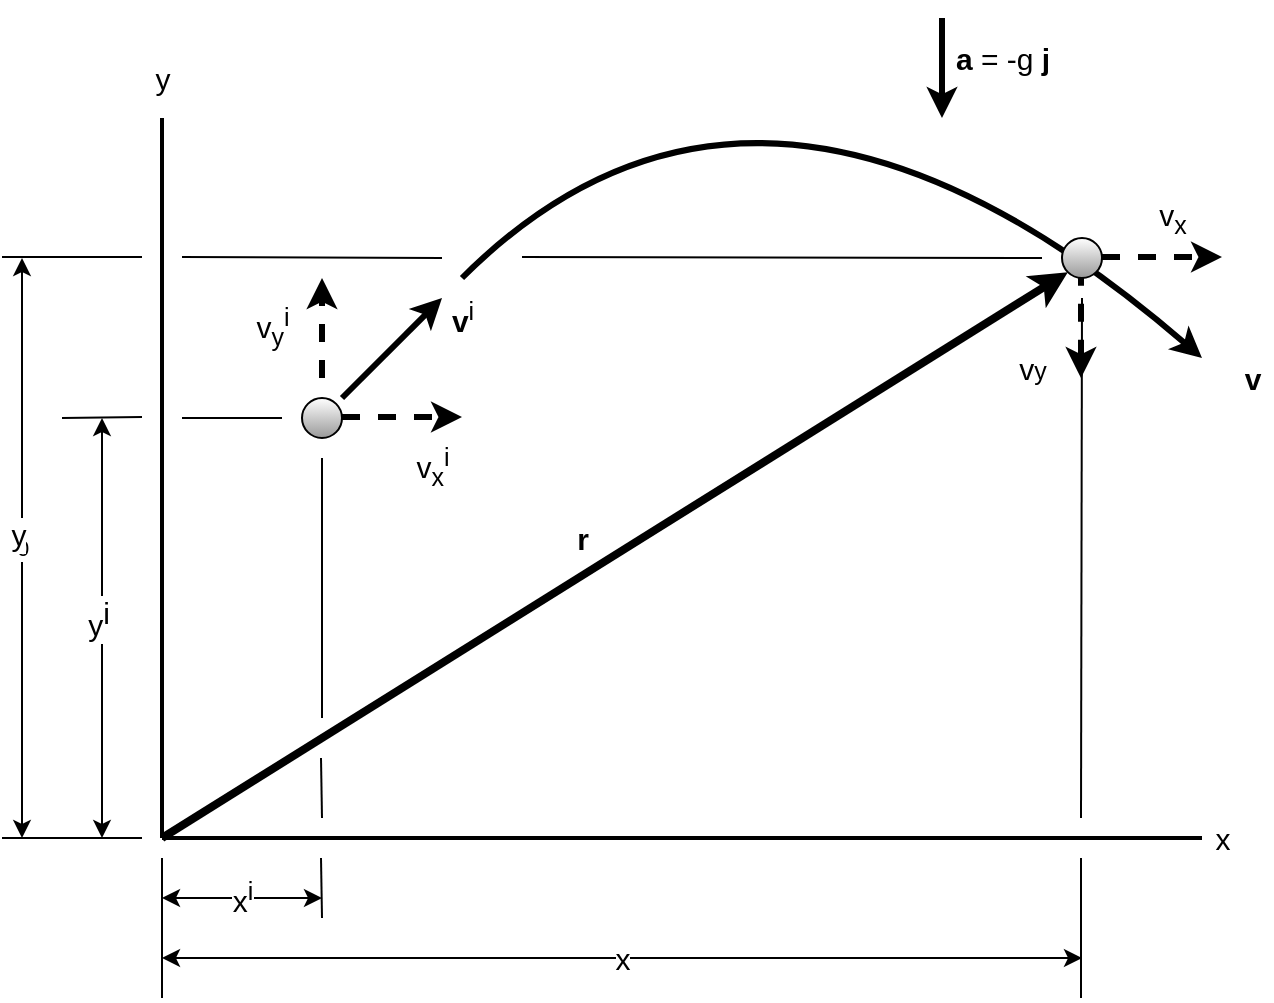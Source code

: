 <mxfile version="14.4.2" type="device"><diagram id="73biRPUC8Hnzz9GWG-GK" name="Page-1"><mxGraphModel dx="1033" dy="882" grid="1" gridSize="10" guides="0" tooltips="1" connect="1" arrows="1" fold="1" page="1" pageScale="1" pageWidth="1100" pageHeight="850" math="0" shadow="0"><root><mxCell id="0"/><mxCell id="1" parent="0"/><mxCell id="gZwf_FNko7tllJNPzXko-1" value="" style="endArrow=none;html=1;strokeWidth=2;" edge="1" parent="1"><mxGeometry width="50" height="50" relative="1" as="geometry"><mxPoint x="160" y="720" as="sourcePoint"/><mxPoint x="680" y="720" as="targetPoint"/></mxGeometry></mxCell><mxCell id="gZwf_FNko7tllJNPzXko-2" value="" style="endArrow=none;html=1;strokeWidth=2;" edge="1" parent="1"><mxGeometry width="50" height="50" relative="1" as="geometry"><mxPoint x="160" y="720" as="sourcePoint"/><mxPoint x="160" y="360" as="targetPoint"/><Array as="points"><mxPoint x="160" y="720"/></Array></mxGeometry></mxCell><mxCell id="gZwf_FNko7tllJNPzXko-6" value="" style="ellipse;whiteSpace=wrap;html=1;aspect=fixed;fillColor=#999999;gradientColor=#ffffff;gradientDirection=north;" vertex="1" parent="1"><mxGeometry x="230" y="500" width="20" height="20" as="geometry"/></mxCell><mxCell id="gZwf_FNko7tllJNPzXko-8" value="" style="endArrow=classic;html=1;strokeWidth=4;entryX=0;entryY=1;entryDx=0;entryDy=0;" edge="1" parent="1" target="gZwf_FNko7tllJNPzXko-4"><mxGeometry width="50" height="50" relative="1" as="geometry"><mxPoint x="160" y="720" as="sourcePoint"/><mxPoint x="430" y="500" as="targetPoint"/></mxGeometry></mxCell><mxCell id="gZwf_FNko7tllJNPzXko-12" value="" style="curved=1;endArrow=classic;html=1;strokeWidth=3;" edge="1" parent="1"><mxGeometry width="50" height="50" relative="1" as="geometry"><mxPoint x="310" y="440" as="sourcePoint"/><mxPoint x="680" y="480" as="targetPoint"/><Array as="points"><mxPoint x="460" y="290"/></Array></mxGeometry></mxCell><mxCell id="gZwf_FNko7tllJNPzXko-4" value="" style="ellipse;whiteSpace=wrap;html=1;aspect=fixed;fillColor=#999999;gradientColor=#ffffff;gradientDirection=north;" vertex="1" parent="1"><mxGeometry x="610" y="420" width="20" height="20" as="geometry"/></mxCell><mxCell id="gZwf_FNko7tllJNPzXko-16" value="" style="endArrow=none;html=1;strokeWidth=1;" edge="1" parent="1"><mxGeometry width="50" height="50" relative="1" as="geometry"><mxPoint x="150" y="720" as="sourcePoint"/><mxPoint x="80" y="720" as="targetPoint"/></mxGeometry></mxCell><mxCell id="gZwf_FNko7tllJNPzXko-17" value="" style="endArrow=none;html=1;strokeWidth=1;" edge="1" parent="1"><mxGeometry width="50" height="50" relative="1" as="geometry"><mxPoint x="150" y="429.5" as="sourcePoint"/><mxPoint x="80" y="429.5" as="targetPoint"/></mxGeometry></mxCell><mxCell id="gZwf_FNko7tllJNPzXko-18" value="" style="endArrow=none;html=1;strokeWidth=1;" edge="1" parent="1"><mxGeometry width="50" height="50" relative="1" as="geometry"><mxPoint x="150" y="509.5" as="sourcePoint"/><mxPoint x="110" y="510" as="targetPoint"/></mxGeometry></mxCell><mxCell id="gZwf_FNko7tllJNPzXko-19" value="" style="endArrow=none;html=1;strokeWidth=1;" edge="1" parent="1"><mxGeometry width="50" height="50" relative="1" as="geometry"><mxPoint x="300" y="430" as="sourcePoint"/><mxPoint x="170" y="429.5" as="targetPoint"/></mxGeometry></mxCell><mxCell id="gZwf_FNko7tllJNPzXko-20" value="" style="endArrow=none;html=1;strokeWidth=1;" edge="1" parent="1"><mxGeometry width="50" height="50" relative="1" as="geometry"><mxPoint x="600" y="430" as="sourcePoint"/><mxPoint x="340" y="429.5" as="targetPoint"/></mxGeometry></mxCell><mxCell id="gZwf_FNko7tllJNPzXko-21" value="" style="endArrow=none;html=1;strokeWidth=1;" edge="1" parent="1"><mxGeometry width="50" height="50" relative="1" as="geometry"><mxPoint x="220" y="510" as="sourcePoint"/><mxPoint x="170" y="510" as="targetPoint"/></mxGeometry></mxCell><mxCell id="gZwf_FNko7tllJNPzXko-22" value="" style="endArrow=none;html=1;strokeWidth=1;" edge="1" parent="1"><mxGeometry width="50" height="50" relative="1" as="geometry"><mxPoint x="160" y="800" as="sourcePoint"/><mxPoint x="160" y="730" as="targetPoint"/></mxGeometry></mxCell><mxCell id="gZwf_FNko7tllJNPzXko-23" value="" style="endArrow=none;html=1;strokeWidth=1;" edge="1" parent="1"><mxGeometry width="50" height="50" relative="1" as="geometry"><mxPoint x="619.5" y="800" as="sourcePoint"/><mxPoint x="619.5" y="730" as="targetPoint"/></mxGeometry></mxCell><mxCell id="gZwf_FNko7tllJNPzXko-24" value="" style="endArrow=none;html=1;strokeWidth=1;" edge="1" parent="1"><mxGeometry width="50" height="50" relative="1" as="geometry"><mxPoint x="619.5" y="710" as="sourcePoint"/><mxPoint x="620" y="450" as="targetPoint"/></mxGeometry></mxCell><mxCell id="gZwf_FNko7tllJNPzXko-25" value="" style="endArrow=none;html=1;strokeWidth=1;" edge="1" parent="1"><mxGeometry width="50" height="50" relative="1" as="geometry"><mxPoint x="240" y="760" as="sourcePoint"/><mxPoint x="239.5" y="730" as="targetPoint"/></mxGeometry></mxCell><mxCell id="gZwf_FNko7tllJNPzXko-26" value="" style="endArrow=none;html=1;strokeWidth=1;" edge="1" parent="1"><mxGeometry width="50" height="50" relative="1" as="geometry"><mxPoint x="240" y="710" as="sourcePoint"/><mxPoint x="239.5" y="680" as="targetPoint"/></mxGeometry></mxCell><mxCell id="gZwf_FNko7tllJNPzXko-27" value="" style="endArrow=none;html=1;strokeWidth=1;" edge="1" parent="1"><mxGeometry width="50" height="50" relative="1" as="geometry"><mxPoint x="240" y="660" as="sourcePoint"/><mxPoint x="240" y="530" as="targetPoint"/></mxGeometry></mxCell><mxCell id="gZwf_FNko7tllJNPzXko-28" value="" style="endArrow=classic;startArrow=classic;html=1;strokeWidth=1;" edge="1" parent="1"><mxGeometry width="50" height="50" relative="1" as="geometry"><mxPoint x="130" y="720" as="sourcePoint"/><mxPoint x="130" y="510" as="targetPoint"/></mxGeometry></mxCell><mxCell id="gZwf_FNko7tllJNPzXko-29" value="y&lt;sup style=&quot;font-size: 15px;&quot;&gt;i&lt;/sup&gt;" style="edgeLabel;html=1;align=center;verticalAlign=middle;resizable=0;points=[];fontSize=15;" vertex="1" connectable="0" parent="gZwf_FNko7tllJNPzXko-28"><mxGeometry x="0.048" y="2" relative="1" as="geometry"><mxPoint as="offset"/></mxGeometry></mxCell><mxCell id="gZwf_FNko7tllJNPzXko-30" value="0" style="endArrow=classic;startArrow=classic;html=1;strokeWidth=1;" edge="1" parent="1"><mxGeometry width="50" height="50" relative="1" as="geometry"><mxPoint x="90" y="720" as="sourcePoint"/><mxPoint x="90" y="430" as="targetPoint"/></mxGeometry></mxCell><mxCell id="gZwf_FNko7tllJNPzXko-31" value="y" style="edgeLabel;html=1;align=center;verticalAlign=middle;resizable=0;points=[];fontSize=15;" vertex="1" connectable="0" parent="gZwf_FNko7tllJNPzXko-30"><mxGeometry x="0.048" y="2" relative="1" as="geometry"><mxPoint as="offset"/></mxGeometry></mxCell><mxCell id="gZwf_FNko7tllJNPzXko-32" value="y" style="text;html=1;align=center;verticalAlign=middle;resizable=0;points=[];autosize=1;fontSize=15;" vertex="1" parent="1"><mxGeometry x="150" y="330" width="20" height="20" as="geometry"/></mxCell><mxCell id="gZwf_FNko7tllJNPzXko-33" value="" style="endArrow=classic;startArrow=classic;html=1;strokeWidth=1;fontSize=15;" edge="1" parent="1"><mxGeometry width="50" height="50" relative="1" as="geometry"><mxPoint x="160" y="750" as="sourcePoint"/><mxPoint x="240" y="750" as="targetPoint"/></mxGeometry></mxCell><mxCell id="gZwf_FNko7tllJNPzXko-34" value="x&lt;sup&gt;i&lt;/sup&gt;" style="edgeLabel;html=1;align=center;verticalAlign=middle;resizable=0;points=[];fontSize=15;" vertex="1" connectable="0" parent="gZwf_FNko7tllJNPzXko-33"><mxGeometry x="-0.25" relative="1" as="geometry"><mxPoint x="10" as="offset"/></mxGeometry></mxCell><mxCell id="gZwf_FNko7tllJNPzXko-35" value="" style="endArrow=classic;startArrow=classic;html=1;strokeWidth=1;fontSize=15;" edge="1" parent="1"><mxGeometry width="50" height="50" relative="1" as="geometry"><mxPoint x="160" y="780" as="sourcePoint"/><mxPoint x="620" y="780" as="targetPoint"/></mxGeometry></mxCell><mxCell id="gZwf_FNko7tllJNPzXko-36" value="x&lt;span style=&quot;font-size: 12.5px&quot;&gt;&lt;br&gt;&lt;/span&gt;" style="edgeLabel;html=1;align=center;verticalAlign=middle;resizable=0;points=[];fontSize=15;" vertex="1" connectable="0" parent="gZwf_FNko7tllJNPzXko-35"><mxGeometry x="-0.25" relative="1" as="geometry"><mxPoint x="57" as="offset"/></mxGeometry></mxCell><mxCell id="gZwf_FNko7tllJNPzXko-37" value="x" style="text;html=1;align=center;verticalAlign=middle;resizable=0;points=[];autosize=1;fontSize=15;" vertex="1" parent="1"><mxGeometry x="680" y="710" width="20" height="20" as="geometry"/></mxCell><mxCell id="gZwf_FNko7tllJNPzXko-38" value="&lt;b&gt;r&lt;/b&gt;" style="text;html=1;align=center;verticalAlign=middle;resizable=0;points=[];autosize=1;fontSize=15;" vertex="1" parent="1"><mxGeometry x="360" y="560" width="20" height="20" as="geometry"/></mxCell><mxCell id="gZwf_FNko7tllJNPzXko-39" value="" style="endArrow=classic;html=1;strokeWidth=3;fontSize=15;dashed=1;" edge="1" parent="1"><mxGeometry width="50" height="50" relative="1" as="geometry"><mxPoint x="240" y="490" as="sourcePoint"/><mxPoint x="240" y="440" as="targetPoint"/></mxGeometry></mxCell><mxCell id="gZwf_FNko7tllJNPzXko-40" value="" style="endArrow=classic;html=1;strokeWidth=3;fontSize=15;dashed=1;" edge="1" parent="1"><mxGeometry width="50" height="50" relative="1" as="geometry"><mxPoint x="250" y="509.5" as="sourcePoint"/><mxPoint x="310" y="509.5" as="targetPoint"/></mxGeometry></mxCell><mxCell id="gZwf_FNko7tllJNPzXko-41" value="" style="endArrow=classic;html=1;strokeWidth=3;fontSize=15;" edge="1" parent="1"><mxGeometry width="50" height="50" relative="1" as="geometry"><mxPoint x="250" y="500" as="sourcePoint"/><mxPoint x="300" y="450" as="targetPoint"/></mxGeometry></mxCell><mxCell id="gZwf_FNko7tllJNPzXko-44" value="" style="endArrow=classic;html=1;strokeWidth=3;fontSize=15;dashed=1;" edge="1" parent="1"><mxGeometry width="50" height="50" relative="1" as="geometry"><mxPoint x="630" y="429.5" as="sourcePoint"/><mxPoint x="690" y="429.5" as="targetPoint"/></mxGeometry></mxCell><mxCell id="gZwf_FNko7tllJNPzXko-45" value="" style="endArrow=none;html=1;strokeWidth=3;fontSize=15;dashed=1;endFill=0;startArrow=classic;startFill=1;" edge="1" parent="1"><mxGeometry width="50" height="50" relative="1" as="geometry"><mxPoint x="619.5" y="490" as="sourcePoint"/><mxPoint x="619.5" y="440" as="targetPoint"/></mxGeometry></mxCell><mxCell id="gZwf_FNko7tllJNPzXko-46" value="v&lt;sub&gt;x&lt;/sub&gt;&lt;sup&gt;i&lt;/sup&gt;" style="text;html=1;align=center;verticalAlign=middle;resizable=0;points=[];autosize=1;fontSize=15;" vertex="1" parent="1"><mxGeometry x="280" y="520" width="30" height="30" as="geometry"/></mxCell><mxCell id="gZwf_FNko7tllJNPzXko-47" value="v&lt;sub&gt;y&lt;/sub&gt;&lt;sup&gt;i&lt;/sup&gt;" style="text;html=1;align=center;verticalAlign=middle;resizable=0;points=[];autosize=1;fontSize=15;" vertex="1" parent="1"><mxGeometry x="200" y="450" width="30" height="30" as="geometry"/></mxCell><mxCell id="gZwf_FNko7tllJNPzXko-48" value="v&lt;sub&gt;x&lt;/sub&gt;" style="text;html=1;align=center;verticalAlign=middle;resizable=0;points=[];autosize=1;fontSize=15;" vertex="1" parent="1"><mxGeometry x="650" y="395" width="30" height="30" as="geometry"/></mxCell><mxCell id="gZwf_FNko7tllJNPzXko-49" value="v&lt;span style=&quot;font-size: 12.5px&quot;&gt;y&lt;/span&gt;" style="text;html=1;align=center;verticalAlign=middle;resizable=0;points=[];autosize=1;fontSize=15;" vertex="1" parent="1"><mxGeometry x="580" y="475" width="30" height="20" as="geometry"/></mxCell><mxCell id="gZwf_FNko7tllJNPzXko-50" value="&lt;b&gt;v&lt;/b&gt;&lt;sup&gt;i&lt;/sup&gt;" style="text;html=1;align=center;verticalAlign=middle;resizable=0;points=[];autosize=1;fontSize=15;" vertex="1" parent="1"><mxGeometry x="295" y="445" width="30" height="30" as="geometry"/></mxCell><mxCell id="gZwf_FNko7tllJNPzXko-51" value="&lt;b&gt;v&lt;/b&gt;" style="text;html=1;align=center;verticalAlign=middle;resizable=0;points=[];autosize=1;fontSize=15;" vertex="1" parent="1"><mxGeometry x="695" y="480" width="20" height="20" as="geometry"/></mxCell><mxCell id="gZwf_FNko7tllJNPzXko-52" value="" style="endArrow=classic;html=1;strokeWidth=3;fontSize=15;" edge="1" parent="1"><mxGeometry width="50" height="50" relative="1" as="geometry"><mxPoint x="550" y="310" as="sourcePoint"/><mxPoint x="550" y="360" as="targetPoint"/></mxGeometry></mxCell><mxCell id="gZwf_FNko7tllJNPzXko-53" value="&lt;b&gt;a &lt;/b&gt;= -g &lt;b&gt;j&lt;/b&gt;" style="text;html=1;align=center;verticalAlign=middle;resizable=0;points=[];autosize=1;fontSize=15;" vertex="1" parent="1"><mxGeometry x="550" y="320" width="60" height="20" as="geometry"/></mxCell></root></mxGraphModel></diagram></mxfile>